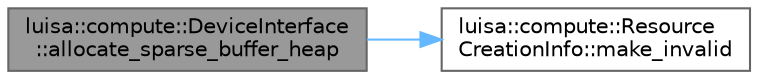 digraph "luisa::compute::DeviceInterface::allocate_sparse_buffer_heap"
{
 // LATEX_PDF_SIZE
  bgcolor="transparent";
  edge [fontname=Helvetica,fontsize=10,labelfontname=Helvetica,labelfontsize=10];
  node [fontname=Helvetica,fontsize=10,shape=box,height=0.2,width=0.4];
  rankdir="LR";
  Node1 [id="Node000001",label="luisa::compute::DeviceInterface\l::allocate_sparse_buffer_heap",height=0.2,width=0.4,color="gray40", fillcolor="grey60", style="filled", fontcolor="black",tooltip=" "];
  Node1 -> Node2 [id="edge1_Node000001_Node000002",color="steelblue1",style="solid",tooltip=" "];
  Node2 [id="Node000002",label="luisa::compute::Resource\lCreationInfo::make_invalid",height=0.2,width=0.4,color="grey40", fillcolor="white", style="filled",URL="$structluisa_1_1compute_1_1_resource_creation_info.html#af97ef43f5d1f20f034ba53d872a9bc49",tooltip=" "];
}
